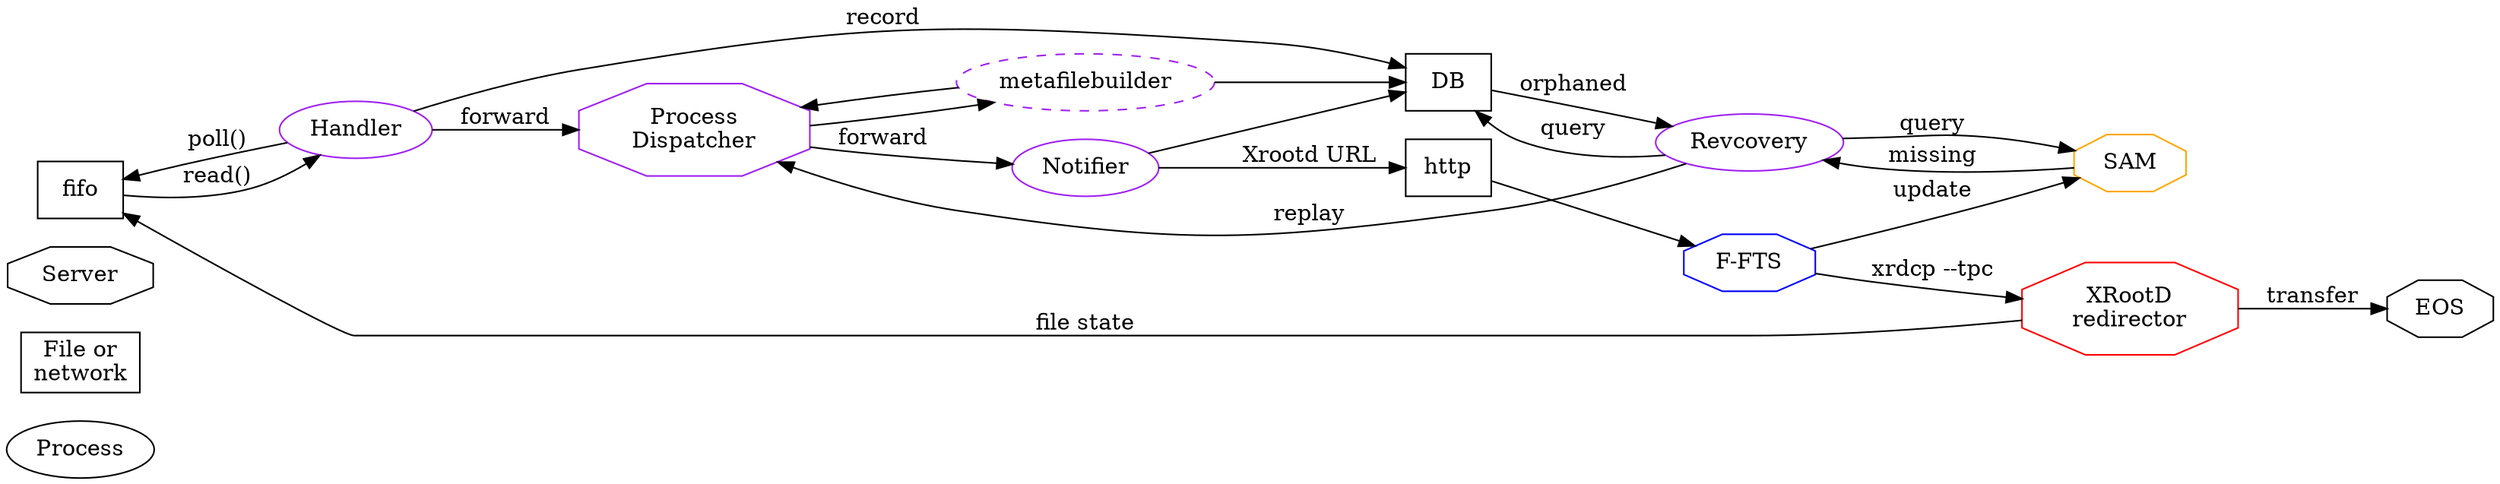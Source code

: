 digraph pdrnotifier {
	rankdir=LR;
	
	processes[label="Process"];
	file[label="File or\nnetwork",shape=box];
	server[label="Server",shape=octagon];


	fifo[shape=box];
	db[shape=box, label="DB"];
	xrootd[shape=octagon,label="XRootD\nredirector",color=red]
	eos[shape=octagon,label="EOS"]

	fts[shape=octagon,label="F-FTS",color="blue"];
	sam[shape=octagon,label="SAM",color="orange"];
	http[shape=box];

	exec[shape=octagon,label="Process\nDispatcher",color="purple"];
	handler[label="Handler",color="purple"];
	notifier[label="Notifier",color="purple"];
	recovery[label="Revcovery",color="purple"];
	metafilebuilder[style=dashed,color="purple"];
	

	xrootd->fifo[label="file state"];
	fifo->handler[label="read()"];
	handler->db[label="record"];
	handler->fifo[label="poll()"];
	handler->exec[label="forward"];
	exec->notifier[label="forward"];
	notifier->http[label="Xrootd URL"];
	http->fts;
	notifier->db;
	recovery->db[label="query"];
	db->recovery[label="orphaned"];
	recovery->exec[label="replay"];
	recovery->sam[label="query"];
	sam->recovery[label="missing"];
	exec->metafilebuilder->db;
	metafilebuilder->exec;
	fts->xrootd[label="xrdcp --tpc"];
	fts->sam[label="update"];
	
	xrootd->eos[label="transfer"];
}